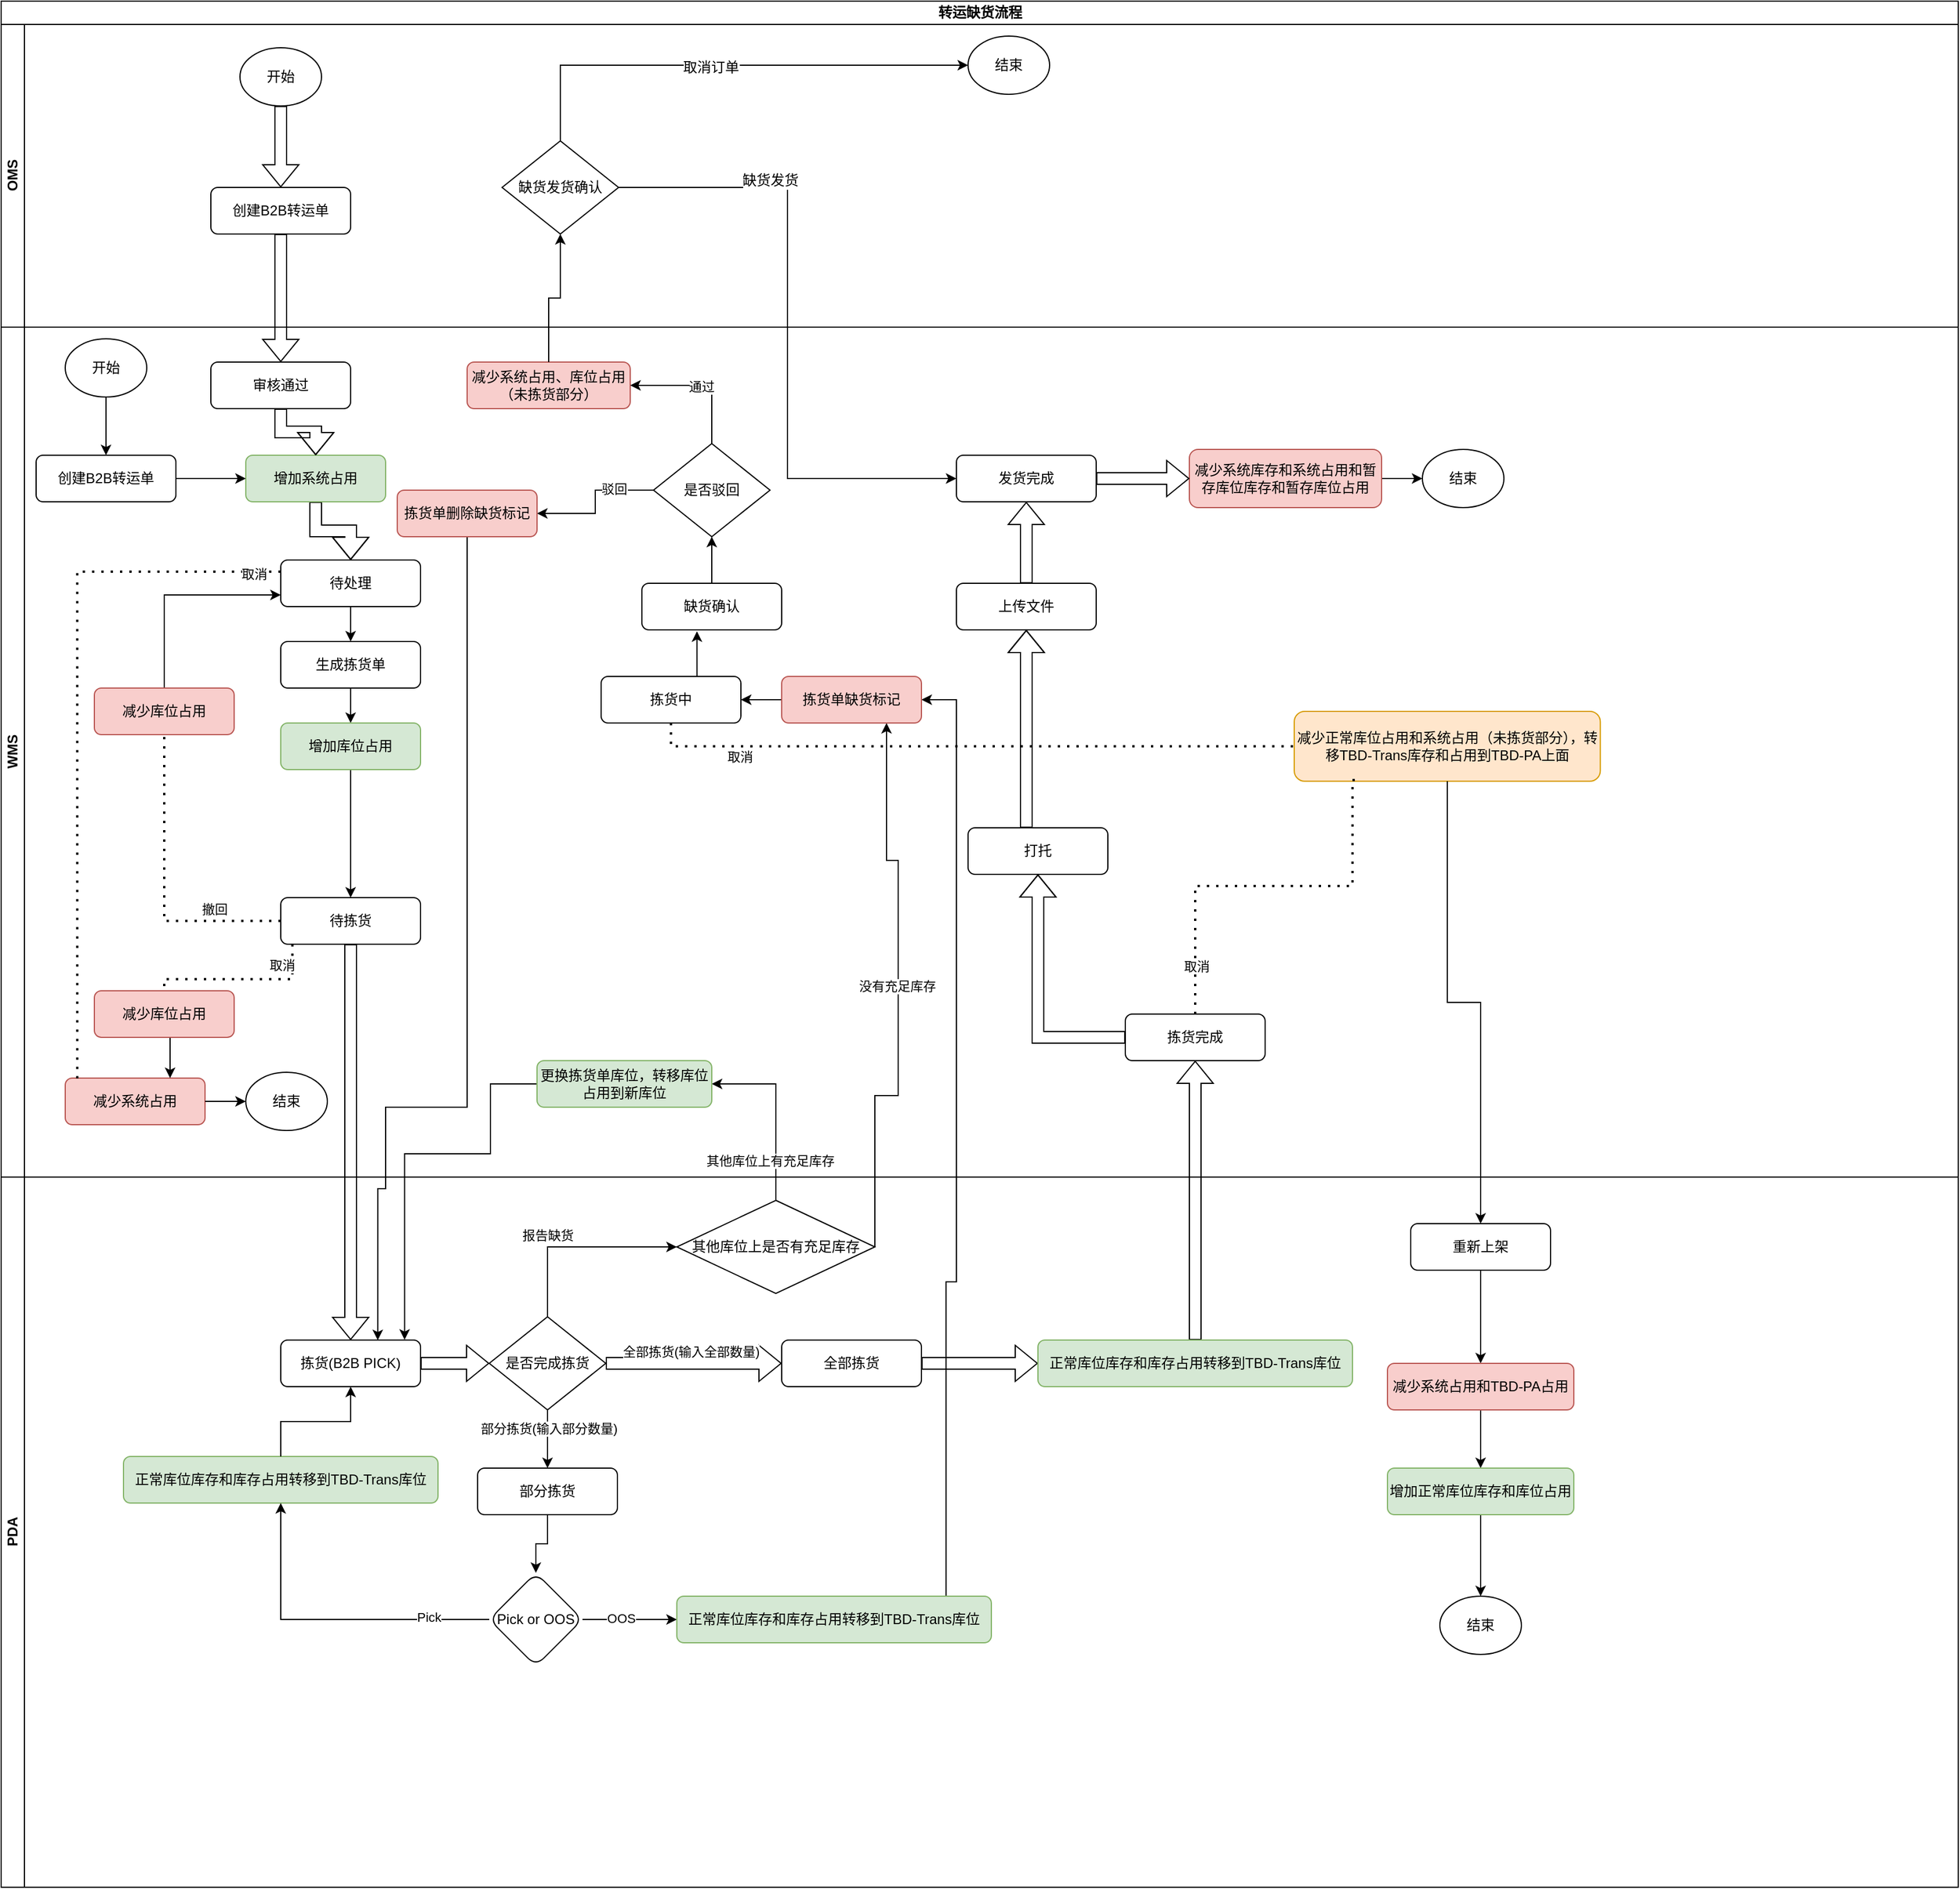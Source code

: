 <mxfile version="26.0.2" pages="3">
  <diagram id="C5RBs43oDa-KdzZeNtuy" name="B2B转运">
    <mxGraphModel dx="1647" dy="858" grid="1" gridSize="10" guides="1" tooltips="1" connect="1" arrows="1" fold="1" page="1" pageScale="1" pageWidth="827" pageHeight="1169" math="0" shadow="0">
      <root>
        <mxCell id="WIyWlLk6GJQsqaUBKTNV-0" />
        <mxCell id="WIyWlLk6GJQsqaUBKTNV-1" parent="WIyWlLk6GJQsqaUBKTNV-0" />
        <mxCell id="VdxOH2AFOqyBAfq9SQBN-3" value="转运缺货流程" style="swimlane;childLayout=stackLayout;resizeParent=1;resizeParentMax=0;horizontal=1;startSize=20;horizontalStack=0;html=1;" parent="WIyWlLk6GJQsqaUBKTNV-1" vertex="1">
          <mxGeometry x="200" y="20" width="1680" height="1620" as="geometry" />
        </mxCell>
        <mxCell id="VdxOH2AFOqyBAfq9SQBN-23" value="OMS" style="swimlane;startSize=20;horizontal=0;html=1;" parent="VdxOH2AFOqyBAfq9SQBN-3" vertex="1">
          <mxGeometry y="20" width="1680" height="260" as="geometry" />
        </mxCell>
        <mxCell id="WIyWlLk6GJQsqaUBKTNV-3" value="创建B2B转运单" style="rounded=1;whiteSpace=wrap;html=1;fontSize=12;glass=0;strokeWidth=1;shadow=0;" parent="VdxOH2AFOqyBAfq9SQBN-23" vertex="1">
          <mxGeometry x="180" y="140" width="120" height="40" as="geometry" />
        </mxCell>
        <mxCell id="VdxOH2AFOqyBAfq9SQBN-40" style="edgeStyle=orthogonalEdgeStyle;rounded=0;orthogonalLoop=1;jettySize=auto;html=1;exitX=0.5;exitY=1;exitDx=0;exitDy=0;entryX=0.5;entryY=0;entryDx=0;entryDy=0;shape=flexArrow;" parent="VdxOH2AFOqyBAfq9SQBN-23" source="VdxOH2AFOqyBAfq9SQBN-39" target="WIyWlLk6GJQsqaUBKTNV-3" edge="1">
          <mxGeometry relative="1" as="geometry" />
        </mxCell>
        <mxCell id="VdxOH2AFOqyBAfq9SQBN-39" value="开始" style="ellipse;whiteSpace=wrap;html=1;" parent="VdxOH2AFOqyBAfq9SQBN-23" vertex="1">
          <mxGeometry x="205" y="20" width="70" height="50" as="geometry" />
        </mxCell>
        <mxCell id="VdxOH2AFOqyBAfq9SQBN-43" value="缺货发货确认" style="whiteSpace=wrap;html=1;shape=rhombus;perimeter=rhombusPerimeter;" parent="VdxOH2AFOqyBAfq9SQBN-23" vertex="1">
          <mxGeometry x="430" y="100" width="100" height="80" as="geometry" />
        </mxCell>
        <mxCell id="VdxOH2AFOqyBAfq9SQBN-59" value="结束" style="ellipse;whiteSpace=wrap;html=1;rounded=1;shadow=0;glass=0;strokeColor=default;strokeWidth=1;align=center;verticalAlign=middle;fontFamily=Helvetica;fontSize=12;fontColor=default;fillColor=default;" parent="VdxOH2AFOqyBAfq9SQBN-23" vertex="1">
          <mxGeometry x="830" y="10" width="70" height="50" as="geometry" />
        </mxCell>
        <mxCell id="VdxOH2AFOqyBAfq9SQBN-54" style="edgeStyle=orthogonalEdgeStyle;rounded=0;orthogonalLoop=1;jettySize=auto;html=1;exitX=0.5;exitY=0;exitDx=0;exitDy=0;entryX=0;entryY=0.5;entryDx=0;entryDy=0;fontFamily=Helvetica;fontSize=12;fontColor=default;" parent="VdxOH2AFOqyBAfq9SQBN-23" source="VdxOH2AFOqyBAfq9SQBN-43" target="VdxOH2AFOqyBAfq9SQBN-59" edge="1">
          <mxGeometry relative="1" as="geometry">
            <mxPoint x="670" y="40" as="targetPoint" />
          </mxGeometry>
        </mxCell>
        <mxCell id="VdxOH2AFOqyBAfq9SQBN-55" value="取消订单" style="edgeLabel;html=1;align=center;verticalAlign=middle;resizable=0;points=[];rounded=1;shadow=0;glass=0;strokeColor=default;strokeWidth=1;fontFamily=Helvetica;fontSize=12;fontColor=default;fillColor=default;" parent="VdxOH2AFOqyBAfq9SQBN-54" vertex="1" connectable="0">
          <mxGeometry x="-0.065" y="-2" relative="1" as="geometry">
            <mxPoint as="offset" />
          </mxGeometry>
        </mxCell>
        <mxCell id="VdxOH2AFOqyBAfq9SQBN-50" style="edgeStyle=orthogonalEdgeStyle;rounded=0;orthogonalLoop=1;jettySize=auto;html=1;exitX=1;exitY=0.5;exitDx=0;exitDy=0;entryX=0;entryY=0.5;entryDx=0;entryDy=0;fontFamily=Helvetica;fontSize=12;fontColor=default;" parent="VdxOH2AFOqyBAfq9SQBN-3" source="VdxOH2AFOqyBAfq9SQBN-43" target="VdxOH2AFOqyBAfq9SQBN-49" edge="1">
          <mxGeometry relative="1" as="geometry" />
        </mxCell>
        <mxCell id="VdxOH2AFOqyBAfq9SQBN-51" value="缺货发货" style="edgeLabel;html=1;align=center;verticalAlign=middle;resizable=0;points=[];rounded=1;shadow=0;glass=0;strokeColor=default;strokeWidth=1;fontFamily=Helvetica;fontSize=12;fontColor=default;fillColor=default;" parent="VdxOH2AFOqyBAfq9SQBN-50" vertex="1" connectable="0">
          <mxGeometry x="-0.119" y="3" relative="1" as="geometry">
            <mxPoint x="-18" y="-99" as="offset" />
          </mxGeometry>
        </mxCell>
        <mxCell id="VdxOH2AFOqyBAfq9SQBN-2" value="" style="edgeStyle=orthogonalEdgeStyle;rounded=0;orthogonalLoop=1;jettySize=auto;html=1;entryX=0.5;entryY=0;entryDx=0;entryDy=0;shape=flexArrow;" parent="VdxOH2AFOqyBAfq9SQBN-3" source="WIyWlLk6GJQsqaUBKTNV-3" target="VdxOH2AFOqyBAfq9SQBN-64" edge="1">
          <mxGeometry relative="1" as="geometry">
            <mxPoint x="150" y="220" as="targetPoint" />
          </mxGeometry>
        </mxCell>
        <mxCell id="VdxOH2AFOqyBAfq9SQBN-74" style="edgeStyle=orthogonalEdgeStyle;rounded=0;orthogonalLoop=1;jettySize=auto;html=1;exitX=0.5;exitY=0;exitDx=0;exitDy=0;entryX=0.5;entryY=1;entryDx=0;entryDy=0;fontFamily=Helvetica;fontSize=12;fontColor=default;shape=flexArrow;" parent="VdxOH2AFOqyBAfq9SQBN-3" source="VdxOH2AFOqyBAfq9SQBN-72" target="JSUA894AkRJHaH2gHECK-11" edge="1">
          <mxGeometry relative="1" as="geometry" />
        </mxCell>
        <mxCell id="vZG5apSwI-n8GqKCy2aO-2" style="edgeStyle=orthogonalEdgeStyle;rounded=0;orthogonalLoop=1;jettySize=auto;html=1;exitX=0.25;exitY=1;exitDx=0;exitDy=0;entryX=0.694;entryY=0.003;entryDx=0;entryDy=0;entryPerimeter=0;" parent="VdxOH2AFOqyBAfq9SQBN-3" source="vZG5apSwI-n8GqKCy2aO-0" target="VdxOH2AFOqyBAfq9SQBN-7" edge="1">
          <mxGeometry relative="1" as="geometry">
            <Array as="points">
              <mxPoint x="400" y="440" />
              <mxPoint x="400" y="950" />
              <mxPoint x="330" y="950" />
              <mxPoint x="330" y="1020" />
            </Array>
          </mxGeometry>
        </mxCell>
        <mxCell id="Y7k-iP7Pv7-lgG9X4EsP-25" value="" style="edgeStyle=orthogonalEdgeStyle;rounded=0;orthogonalLoop=1;jettySize=auto;entryX=1;entryY=0.5;entryDx=0;entryDy=0;html=1;jumpStyle=arc;exitX=0.856;exitY=0.003;exitDx=0;exitDy=0;exitPerimeter=0;" parent="VdxOH2AFOqyBAfq9SQBN-3" source="Y7k-iP7Pv7-lgG9X4EsP-22" target="vZG5apSwI-n8GqKCy2aO-5" edge="1">
          <mxGeometry relative="1" as="geometry">
            <mxPoint x="800" y="1040" as="sourcePoint" />
            <Array as="points">
              <mxPoint x="811" y="1100" />
              <mxPoint x="820" y="1100" />
              <mxPoint x="820" y="600" />
            </Array>
          </mxGeometry>
        </mxCell>
        <mxCell id="Y7k-iP7Pv7-lgG9X4EsP-32" style="edgeStyle=orthogonalEdgeStyle;rounded=0;orthogonalLoop=1;jettySize=auto;html=1;exitX=1;exitY=0.5;exitDx=0;exitDy=0;entryX=0.75;entryY=1;entryDx=0;entryDy=0;" parent="VdxOH2AFOqyBAfq9SQBN-3" source="Y7k-iP7Pv7-lgG9X4EsP-30" target="vZG5apSwI-n8GqKCy2aO-5" edge="1">
          <mxGeometry relative="1" as="geometry">
            <Array as="points">
              <mxPoint x="770" y="940" />
              <mxPoint x="770" y="738" />
              <mxPoint x="760" y="738" />
            </Array>
          </mxGeometry>
        </mxCell>
        <mxCell id="Y7k-iP7Pv7-lgG9X4EsP-33" value="没有充足库存" style="edgeLabel;html=1;align=center;verticalAlign=middle;resizable=0;points=[];" parent="Y7k-iP7Pv7-lgG9X4EsP-32" vertex="1" connectable="0">
          <mxGeometry x="0.017" y="1" relative="1" as="geometry">
            <mxPoint as="offset" />
          </mxGeometry>
        </mxCell>
        <mxCell id="Y7k-iP7Pv7-lgG9X4EsP-34" style="edgeStyle=orthogonalEdgeStyle;rounded=0;orthogonalLoop=1;jettySize=auto;html=1;exitX=0.5;exitY=0;exitDx=0;exitDy=0;entryX=1;entryY=0.5;entryDx=0;entryDy=0;" parent="VdxOH2AFOqyBAfq9SQBN-3" source="Y7k-iP7Pv7-lgG9X4EsP-30" target="Y7k-iP7Pv7-lgG9X4EsP-36" edge="1">
          <mxGeometry relative="1" as="geometry">
            <mxPoint x="450" y="720" as="targetPoint" />
            <Array as="points">
              <mxPoint x="665" y="930" />
            </Array>
          </mxGeometry>
        </mxCell>
        <mxCell id="Y7k-iP7Pv7-lgG9X4EsP-35" value="其他库位上有充足库存" style="edgeLabel;html=1;align=center;verticalAlign=middle;resizable=0;points=[];" parent="Y7k-iP7Pv7-lgG9X4EsP-34" vertex="1" connectable="0">
          <mxGeometry x="-0.717" y="2" relative="1" as="geometry">
            <mxPoint x="-3" y="-12" as="offset" />
          </mxGeometry>
        </mxCell>
        <mxCell id="Y7k-iP7Pv7-lgG9X4EsP-37" style="edgeStyle=orthogonalEdgeStyle;rounded=0;orthogonalLoop=1;jettySize=auto;html=1;exitX=0;exitY=0.5;exitDx=0;exitDy=0;entryX=0.886;entryY=-0.007;entryDx=0;entryDy=0;entryPerimeter=0;" parent="VdxOH2AFOqyBAfq9SQBN-3" source="Y7k-iP7Pv7-lgG9X4EsP-36" target="VdxOH2AFOqyBAfq9SQBN-7" edge="1">
          <mxGeometry relative="1" as="geometry">
            <Array as="points">
              <mxPoint x="420" y="930" />
              <mxPoint x="420" y="990" />
              <mxPoint x="346" y="990" />
            </Array>
          </mxGeometry>
        </mxCell>
        <mxCell id="VdxOH2AFOqyBAfq9SQBN-4" value="WMS" style="swimlane;startSize=20;horizontal=0;html=1;swimlaneLine=1;" parent="VdxOH2AFOqyBAfq9SQBN-3" vertex="1">
          <mxGeometry y="280" width="1680" height="730" as="geometry">
            <mxRectangle y="280" width="1680" height="30" as="alternateBounds" />
          </mxGeometry>
        </mxCell>
        <mxCell id="VdxOH2AFOqyBAfq9SQBN-16" value="缺货确认" style="rounded=1;whiteSpace=wrap;html=1;fontSize=12;glass=0;strokeWidth=1;shadow=0;" parent="VdxOH2AFOqyBAfq9SQBN-4" vertex="1">
          <mxGeometry x="550" y="220" width="120" height="40" as="geometry" />
        </mxCell>
        <mxCell id="VdxOH2AFOqyBAfq9SQBN-70" value="" style="edgeStyle=orthogonalEdgeStyle;rounded=0;orthogonalLoop=1;jettySize=auto;html=1;fontFamily=Helvetica;fontSize=12;fontColor=default;" parent="VdxOH2AFOqyBAfq9SQBN-4" source="VdxOH2AFOqyBAfq9SQBN-1" target="VdxOH2AFOqyBAfq9SQBN-69" edge="1">
          <mxGeometry relative="1" as="geometry" />
        </mxCell>
        <mxCell id="VdxOH2AFOqyBAfq9SQBN-1" value="生成拣货单" style="rounded=1;whiteSpace=wrap;html=1;fontSize=12;glass=0;strokeWidth=1;shadow=0;" parent="VdxOH2AFOqyBAfq9SQBN-4" vertex="1">
          <mxGeometry x="240" y="270" width="120" height="40" as="geometry" />
        </mxCell>
        <mxCell id="vZG5apSwI-n8GqKCy2aO-3" style="edgeStyle=orthogonalEdgeStyle;rounded=0;orthogonalLoop=1;jettySize=auto;html=1;exitX=0;exitY=0.5;exitDx=0;exitDy=0;entryX=1;entryY=0.5;entryDx=0;entryDy=0;" parent="VdxOH2AFOqyBAfq9SQBN-4" source="VdxOH2AFOqyBAfq9SQBN-27" target="vZG5apSwI-n8GqKCy2aO-0" edge="1">
          <mxGeometry relative="1" as="geometry" />
        </mxCell>
        <mxCell id="vZG5apSwI-n8GqKCy2aO-4" value="驳回" style="edgeLabel;html=1;align=center;verticalAlign=middle;resizable=0;points=[];" parent="vZG5apSwI-n8GqKCy2aO-3" vertex="1" connectable="0">
          <mxGeometry x="-0.437" y="-1" relative="1" as="geometry">
            <mxPoint as="offset" />
          </mxGeometry>
        </mxCell>
        <mxCell id="VdxOH2AFOqyBAfq9SQBN-27" value="是否驳回" style="rhombus;whiteSpace=wrap;html=1;strokeColor=default;align=center;verticalAlign=middle;fontFamily=Helvetica;fontSize=12;fontColor=default;fillColor=default;" parent="VdxOH2AFOqyBAfq9SQBN-4" vertex="1">
          <mxGeometry x="560" y="100" width="100" height="80" as="geometry" />
        </mxCell>
        <mxCell id="VdxOH2AFOqyBAfq9SQBN-26" value="" style="edgeStyle=orthogonalEdgeStyle;rounded=0;orthogonalLoop=1;jettySize=auto;html=1;entryX=0.5;entryY=1;entryDx=0;entryDy=0;" parent="VdxOH2AFOqyBAfq9SQBN-4" source="VdxOH2AFOqyBAfq9SQBN-16" target="VdxOH2AFOqyBAfq9SQBN-27" edge="1">
          <mxGeometry relative="1" as="geometry">
            <mxPoint x="460" y="130" as="targetPoint" />
          </mxGeometry>
        </mxCell>
        <mxCell id="VdxOH2AFOqyBAfq9SQBN-34" style="edgeStyle=orthogonalEdgeStyle;rounded=0;orthogonalLoop=1;jettySize=auto;html=1;exitX=0.5;exitY=1;exitDx=0;exitDy=0;entryX=0.5;entryY=0;entryDx=0;entryDy=0;shape=flexArrow;" parent="VdxOH2AFOqyBAfq9SQBN-4" source="VdxOH2AFOqyBAfq9SQBN-33" target="y436x24-n_AV841INE1U-21" edge="1">
          <mxGeometry relative="1" as="geometry" />
        </mxCell>
        <mxCell id="VdxOH2AFOqyBAfq9SQBN-33" value="增加系统占用" style="rounded=1;whiteSpace=wrap;html=1;fontSize=12;glass=0;strokeWidth=1;shadow=0;fillColor=#d5e8d4;strokeColor=#82b366;" parent="VdxOH2AFOqyBAfq9SQBN-4" vertex="1">
          <mxGeometry x="210" y="110" width="120" height="40" as="geometry" />
        </mxCell>
        <mxCell id="JSUA894AkRJHaH2gHECK-19" value="" style="edgeStyle=orthogonalEdgeStyle;rounded=0;orthogonalLoop=1;jettySize=auto;html=1;shape=flexArrow;" parent="VdxOH2AFOqyBAfq9SQBN-4" source="VdxOH2AFOqyBAfq9SQBN-35" target="JSUA894AkRJHaH2gHECK-18" edge="1">
          <mxGeometry relative="1" as="geometry">
            <Array as="points">
              <mxPoint x="880" y="380" />
              <mxPoint x="880" y="380" />
            </Array>
          </mxGeometry>
        </mxCell>
        <mxCell id="VdxOH2AFOqyBAfq9SQBN-35" value="打托" style="rounded=1;whiteSpace=wrap;html=1;fontSize=12;glass=0;strokeWidth=1;shadow=0;" parent="VdxOH2AFOqyBAfq9SQBN-4" vertex="1">
          <mxGeometry x="830" y="430" width="120" height="40" as="geometry" />
        </mxCell>
        <mxCell id="VdxOH2AFOqyBAfq9SQBN-49" value="发货完成" style="rounded=1;whiteSpace=wrap;html=1;shadow=0;glass=0;strokeColor=default;strokeWidth=1;align=center;verticalAlign=middle;fontFamily=Helvetica;fontSize=12;fontColor=default;fillColor=default;" parent="VdxOH2AFOqyBAfq9SQBN-4" vertex="1">
          <mxGeometry x="820" y="110" width="120" height="40" as="geometry" />
        </mxCell>
        <mxCell id="VdxOH2AFOqyBAfq9SQBN-67" style="edgeStyle=orthogonalEdgeStyle;rounded=0;orthogonalLoop=1;jettySize=auto;html=1;exitX=0.5;exitY=1;exitDx=0;exitDy=0;entryX=0.5;entryY=0;entryDx=0;entryDy=0;fontFamily=Helvetica;fontSize=12;fontColor=default;shape=flexArrow;" parent="VdxOH2AFOqyBAfq9SQBN-4" source="VdxOH2AFOqyBAfq9SQBN-64" target="VdxOH2AFOqyBAfq9SQBN-33" edge="1">
          <mxGeometry relative="1" as="geometry">
            <mxPoint x="190" y="100" as="sourcePoint" />
          </mxGeometry>
        </mxCell>
        <mxCell id="VdxOH2AFOqyBAfq9SQBN-64" value="审核通过" style="rounded=1;whiteSpace=wrap;html=1;fontSize=12;glass=0;strokeWidth=1;shadow=0;" parent="VdxOH2AFOqyBAfq9SQBN-4" vertex="1">
          <mxGeometry x="180" y="30" width="120" height="40" as="geometry" />
        </mxCell>
        <mxCell id="y436x24-n_AV841INE1U-19" style="edgeStyle=orthogonalEdgeStyle;rounded=0;orthogonalLoop=1;jettySize=auto;html=1;exitX=0;exitY=0.5;exitDx=0;exitDy=0;entryX=0.5;entryY=1;entryDx=0;entryDy=0;endArrow=none;dashed=1;dashPattern=1 3;strokeWidth=2;" parent="VdxOH2AFOqyBAfq9SQBN-4" source="y436x24-n_AV841INE1U-26" target="y436x24-n_AV841INE1U-12" edge="1">
          <mxGeometry relative="1" as="geometry">
            <mxPoint x="175" y="510" as="targetPoint" />
          </mxGeometry>
        </mxCell>
        <mxCell id="y436x24-n_AV841INE1U-24" value="撤回" style="edgeLabel;html=1;align=center;verticalAlign=middle;resizable=0;points=[];" parent="y436x24-n_AV841INE1U-19" vertex="1" connectable="0">
          <mxGeometry x="-0.722" y="-1" relative="1" as="geometry">
            <mxPoint x="-21" y="-9" as="offset" />
          </mxGeometry>
        </mxCell>
        <mxCell id="y436x24-n_AV841INE1U-29" style="edgeStyle=orthogonalEdgeStyle;rounded=0;orthogonalLoop=1;jettySize=auto;html=1;exitX=0.5;exitY=1;exitDx=0;exitDy=0;entryX=0.5;entryY=0;entryDx=0;entryDy=0;" parent="VdxOH2AFOqyBAfq9SQBN-4" source="VdxOH2AFOqyBAfq9SQBN-69" target="y436x24-n_AV841INE1U-26" edge="1">
          <mxGeometry relative="1" as="geometry" />
        </mxCell>
        <mxCell id="VdxOH2AFOqyBAfq9SQBN-69" value="增加库位占用" style="rounded=1;whiteSpace=wrap;html=1;fontSize=12;glass=0;strokeWidth=1;shadow=0;fillColor=#d5e8d4;strokeColor=#82b366;" parent="VdxOH2AFOqyBAfq9SQBN-4" vertex="1">
          <mxGeometry x="240" y="340" width="120" height="40" as="geometry" />
        </mxCell>
        <mxCell id="VdxOH2AFOqyBAfq9SQBN-78" style="edgeStyle=orthogonalEdgeStyle;rounded=0;orthogonalLoop=1;jettySize=auto;html=1;exitX=1;exitY=0.5;exitDx=0;exitDy=0;entryX=0;entryY=0.5;entryDx=0;entryDy=0;fontFamily=Helvetica;fontSize=12;fontColor=default;" parent="VdxOH2AFOqyBAfq9SQBN-4" source="VdxOH2AFOqyBAfq9SQBN-75" target="VdxOH2AFOqyBAfq9SQBN-76" edge="1">
          <mxGeometry relative="1" as="geometry" />
        </mxCell>
        <mxCell id="VdxOH2AFOqyBAfq9SQBN-75" value="减少系统库存和系统占用和暂存库位库存和暂存库位占用" style="rounded=1;whiteSpace=wrap;html=1;fontSize=12;glass=0;strokeWidth=1;shadow=0;strokeColor=#b85450;align=center;verticalAlign=middle;fontFamily=Helvetica;fillColor=#f8cecc;" parent="VdxOH2AFOqyBAfq9SQBN-4" vertex="1">
          <mxGeometry x="1020" y="105" width="165" height="50" as="geometry" />
        </mxCell>
        <mxCell id="VdxOH2AFOqyBAfq9SQBN-57" style="edgeStyle=orthogonalEdgeStyle;rounded=0;orthogonalLoop=1;jettySize=auto;html=1;exitX=1;exitY=0.5;exitDx=0;exitDy=0;fontFamily=Helvetica;fontSize=12;fontColor=default;shape=flexArrow;" parent="VdxOH2AFOqyBAfq9SQBN-4" source="VdxOH2AFOqyBAfq9SQBN-49" target="VdxOH2AFOqyBAfq9SQBN-75" edge="1">
          <mxGeometry relative="1" as="geometry">
            <mxPoint x="855" y="230" as="targetPoint" />
          </mxGeometry>
        </mxCell>
        <mxCell id="VdxOH2AFOqyBAfq9SQBN-76" value="结束" style="ellipse;whiteSpace=wrap;html=1;" parent="VdxOH2AFOqyBAfq9SQBN-4" vertex="1">
          <mxGeometry x="1220" y="105" width="70" height="50" as="geometry" />
        </mxCell>
        <mxCell id="vZG5apSwI-n8GqKCy2aO-0" value="拣货单删除缺货标记" style="rounded=1;whiteSpace=wrap;html=1;fontSize=12;glass=0;strokeWidth=1;shadow=0;fillColor=#f8cecc;strokeColor=#b85450;" parent="VdxOH2AFOqyBAfq9SQBN-4" vertex="1">
          <mxGeometry x="340" y="140" width="120" height="40" as="geometry" />
        </mxCell>
        <mxCell id="y436x24-n_AV841INE1U-31" style="edgeStyle=orthogonalEdgeStyle;rounded=0;orthogonalLoop=1;jettySize=auto;html=1;exitX=0;exitY=0.5;exitDx=0;exitDy=0;entryX=1;entryY=0.5;entryDx=0;entryDy=0;" parent="VdxOH2AFOqyBAfq9SQBN-4" source="vZG5apSwI-n8GqKCy2aO-5" target="y436x24-n_AV841INE1U-30" edge="1">
          <mxGeometry relative="1" as="geometry" />
        </mxCell>
        <mxCell id="vZG5apSwI-n8GqKCy2aO-5" value="拣货单缺货标记" style="rounded=1;whiteSpace=wrap;html=1;fontSize=12;glass=0;strokeWidth=1;shadow=0;fillColor=#f8cecc;strokeColor=#b85450;" parent="VdxOH2AFOqyBAfq9SQBN-4" vertex="1">
          <mxGeometry x="670" y="300" width="120" height="40" as="geometry" />
        </mxCell>
        <mxCell id="Y7k-iP7Pv7-lgG9X4EsP-19" style="edgeStyle=orthogonalEdgeStyle;rounded=0;orthogonalLoop=1;jettySize=auto;html=1;exitX=0.5;exitY=1;exitDx=0;exitDy=0;entryX=0.5;entryY=0;entryDx=0;entryDy=0;" parent="VdxOH2AFOqyBAfq9SQBN-4" source="Y7k-iP7Pv7-lgG9X4EsP-16" target="Y7k-iP7Pv7-lgG9X4EsP-17" edge="1">
          <mxGeometry relative="1" as="geometry" />
        </mxCell>
        <mxCell id="Y7k-iP7Pv7-lgG9X4EsP-16" value="开始" style="ellipse;whiteSpace=wrap;html=1;" parent="VdxOH2AFOqyBAfq9SQBN-4" vertex="1">
          <mxGeometry x="55" y="10" width="70" height="50" as="geometry" />
        </mxCell>
        <mxCell id="Y7k-iP7Pv7-lgG9X4EsP-18" style="edgeStyle=orthogonalEdgeStyle;rounded=0;orthogonalLoop=1;jettySize=auto;html=1;exitX=1;exitY=0.5;exitDx=0;exitDy=0;entryX=0;entryY=0.5;entryDx=0;entryDy=0;" parent="VdxOH2AFOqyBAfq9SQBN-4" source="Y7k-iP7Pv7-lgG9X4EsP-17" target="VdxOH2AFOqyBAfq9SQBN-33" edge="1">
          <mxGeometry relative="1" as="geometry" />
        </mxCell>
        <mxCell id="Y7k-iP7Pv7-lgG9X4EsP-17" value="创建B2B转运单" style="rounded=1;whiteSpace=wrap;html=1;fontSize=12;glass=0;strokeWidth=1;shadow=0;" parent="VdxOH2AFOqyBAfq9SQBN-4" vertex="1">
          <mxGeometry x="30" y="110" width="120" height="40" as="geometry" />
        </mxCell>
        <mxCell id="Y7k-iP7Pv7-lgG9X4EsP-36" value="更换拣货单库位，转移库位占用到新库位" style="rounded=1;whiteSpace=wrap;html=1;fontSize=12;glass=0;strokeWidth=1;shadow=0;fillColor=#d5e8d4;strokeColor=#82b366;" parent="VdxOH2AFOqyBAfq9SQBN-4" vertex="1">
          <mxGeometry x="460" y="630" width="150" height="40" as="geometry" />
        </mxCell>
        <mxCell id="y436x24-n_AV841INE1U-23" style="edgeStyle=orthogonalEdgeStyle;rounded=0;orthogonalLoop=1;jettySize=auto;html=1;exitX=0.5;exitY=1;exitDx=0;exitDy=0;entryX=0.5;entryY=0;entryDx=0;entryDy=0;" parent="VdxOH2AFOqyBAfq9SQBN-4" source="y436x24-n_AV841INE1U-21" target="VdxOH2AFOqyBAfq9SQBN-1" edge="1">
          <mxGeometry relative="1" as="geometry" />
        </mxCell>
        <mxCell id="y436x24-n_AV841INE1U-21" value="待处理" style="rounded=1;whiteSpace=wrap;html=1;fontSize=12;glass=0;strokeWidth=1;shadow=0;" parent="VdxOH2AFOqyBAfq9SQBN-4" vertex="1">
          <mxGeometry x="240" y="200" width="120" height="40" as="geometry" />
        </mxCell>
        <mxCell id="y436x24-n_AV841INE1U-25" style="edgeStyle=orthogonalEdgeStyle;rounded=0;orthogonalLoop=1;jettySize=auto;html=1;exitX=0.5;exitY=0;exitDx=0;exitDy=0;entryX=0;entryY=0.75;entryDx=0;entryDy=0;" parent="VdxOH2AFOqyBAfq9SQBN-4" source="y436x24-n_AV841INE1U-12" target="y436x24-n_AV841INE1U-21" edge="1">
          <mxGeometry relative="1" as="geometry" />
        </mxCell>
        <mxCell id="y436x24-n_AV841INE1U-12" value="减少库位占用" style="rounded=1;whiteSpace=wrap;html=1;fontSize=12;glass=0;strokeWidth=1;shadow=0;fillColor=#f8cecc;strokeColor=#b85450;" parent="VdxOH2AFOqyBAfq9SQBN-4" vertex="1">
          <mxGeometry x="80" y="310" width="120" height="40" as="geometry" />
        </mxCell>
        <mxCell id="JSUA894AkRJHaH2gHECK-1" value="" style="edgeStyle=orthogonalEdgeStyle;rounded=0;orthogonalLoop=1;jettySize=auto;html=1;endArrow=none;dashed=1;dashPattern=1 3;strokeWidth=2;entryX=0.5;entryY=0;entryDx=0;entryDy=0;" parent="VdxOH2AFOqyBAfq9SQBN-4" source="y436x24-n_AV841INE1U-26" target="JSUA894AkRJHaH2gHECK-16" edge="1">
          <mxGeometry relative="1" as="geometry">
            <Array as="points">
              <mxPoint x="250" y="560" />
              <mxPoint x="140" y="560" />
            </Array>
          </mxGeometry>
        </mxCell>
        <mxCell id="JSUA894AkRJHaH2gHECK-2" value="取消" style="edgeLabel;html=1;align=center;verticalAlign=middle;resizable=0;points=[];" parent="JSUA894AkRJHaH2gHECK-1" vertex="1" connectable="0">
          <mxGeometry x="-0.355" y="-1" relative="1" as="geometry">
            <mxPoint x="9" y="-11" as="offset" />
          </mxGeometry>
        </mxCell>
        <mxCell id="y436x24-n_AV841INE1U-26" value="待拣货" style="rounded=1;whiteSpace=wrap;html=1;fontSize=12;glass=0;strokeWidth=1;shadow=0;" parent="VdxOH2AFOqyBAfq9SQBN-4" vertex="1">
          <mxGeometry x="240" y="490" width="120" height="40" as="geometry" />
        </mxCell>
        <mxCell id="y436x24-n_AV841INE1U-34" style="edgeStyle=orthogonalEdgeStyle;rounded=0;orthogonalLoop=1;jettySize=auto;html=1;exitX=0.5;exitY=1;exitDx=0;exitDy=0;endArrow=none;dashed=1;dashPattern=1 3;strokeWidth=2;entryX=0;entryY=0.5;entryDx=0;entryDy=0;" parent="VdxOH2AFOqyBAfq9SQBN-4" source="y436x24-n_AV841INE1U-30" target="y436x24-n_AV841INE1U-37" edge="1">
          <mxGeometry relative="1" as="geometry">
            <mxPoint x="1051" y="370" as="targetPoint" />
            <Array as="points">
              <mxPoint x="575" y="360" />
            </Array>
          </mxGeometry>
        </mxCell>
        <mxCell id="y436x24-n_AV841INE1U-35" value="取消" style="edgeLabel;html=1;align=center;verticalAlign=middle;resizable=0;points=[];" parent="y436x24-n_AV841INE1U-34" vertex="1" connectable="0">
          <mxGeometry x="-0.699" y="-4" relative="1" as="geometry">
            <mxPoint x="-5" y="5" as="offset" />
          </mxGeometry>
        </mxCell>
        <mxCell id="y436x24-n_AV841INE1U-30" value="拣货中" style="rounded=1;whiteSpace=wrap;html=1;fontSize=12;glass=0;strokeWidth=1;shadow=0;" parent="VdxOH2AFOqyBAfq9SQBN-4" vertex="1">
          <mxGeometry x="515" y="300" width="120" height="40" as="geometry" />
        </mxCell>
        <mxCell id="y436x24-n_AV841INE1U-32" style="edgeStyle=orthogonalEdgeStyle;rounded=0;orthogonalLoop=1;jettySize=auto;html=1;exitX=0.75;exitY=0;exitDx=0;exitDy=0;entryX=0.394;entryY=1.031;entryDx=0;entryDy=0;entryPerimeter=0;flowAnimation=0;" parent="VdxOH2AFOqyBAfq9SQBN-4" source="y436x24-n_AV841INE1U-30" target="VdxOH2AFOqyBAfq9SQBN-16" edge="1">
          <mxGeometry relative="1" as="geometry" />
        </mxCell>
        <mxCell id="y436x24-n_AV841INE1U-37" value="减少正常库位占用和系统占用（未拣货部分），转移TBD-Trans库存和占用到TBD-PA上面" style="rounded=1;whiteSpace=wrap;html=1;fontSize=12;glass=0;strokeWidth=1;shadow=0;fillColor=#ffe6cc;strokeColor=#d79b00;" parent="VdxOH2AFOqyBAfq9SQBN-4" vertex="1">
          <mxGeometry x="1110" y="330" width="262.75" height="60" as="geometry" />
        </mxCell>
        <mxCell id="y436x24-n_AV841INE1U-5" value="减少系统占用" style="rounded=1;whiteSpace=wrap;html=1;fontSize=12;glass=0;strokeWidth=1;shadow=0;fillColor=#f8cecc;strokeColor=#b85450;" parent="VdxOH2AFOqyBAfq9SQBN-4" vertex="1">
          <mxGeometry x="55" y="645" width="120" height="40" as="geometry" />
        </mxCell>
        <mxCell id="y436x24-n_AV841INE1U-7" value="结束" style="ellipse;whiteSpace=wrap;html=1;" parent="VdxOH2AFOqyBAfq9SQBN-4" vertex="1">
          <mxGeometry x="210" y="640" width="70" height="50" as="geometry" />
        </mxCell>
        <mxCell id="y436x24-n_AV841INE1U-8" style="edgeStyle=orthogonalEdgeStyle;rounded=0;orthogonalLoop=1;jettySize=auto;html=1;exitX=1;exitY=0.5;exitDx=0;exitDy=0;entryX=0;entryY=0.5;entryDx=0;entryDy=0;" parent="VdxOH2AFOqyBAfq9SQBN-4" source="y436x24-n_AV841INE1U-5" target="y436x24-n_AV841INE1U-7" edge="1">
          <mxGeometry relative="1" as="geometry" />
        </mxCell>
        <mxCell id="JSUA894AkRJHaH2gHECK-3" style="edgeStyle=orthogonalEdgeStyle;rounded=0;orthogonalLoop=1;jettySize=auto;html=1;exitX=0;exitY=0.25;exitDx=0;exitDy=0;entryX=0.086;entryY=0.026;entryDx=0;entryDy=0;entryPerimeter=0;endArrow=none;dashed=1;dashPattern=1 3;strokeWidth=2;" parent="VdxOH2AFOqyBAfq9SQBN-4" source="y436x24-n_AV841INE1U-21" target="y436x24-n_AV841INE1U-5" edge="1">
          <mxGeometry relative="1" as="geometry" />
        </mxCell>
        <mxCell id="JSUA894AkRJHaH2gHECK-4" value="取消" style="edgeLabel;html=1;align=center;verticalAlign=middle;resizable=0;points=[];" parent="JSUA894AkRJHaH2gHECK-3" vertex="1" connectable="0">
          <mxGeometry x="-0.924" y="2" relative="1" as="geometry">
            <mxPoint as="offset" />
          </mxGeometry>
        </mxCell>
        <mxCell id="VdxOH2AFOqyBAfq9SQBN-62" value="减少系统占用、&lt;span style=&quot;background-color: transparent;&quot;&gt;库位占用（未拣货部分）&lt;/span&gt;" style="rounded=1;whiteSpace=wrap;html=1;fontSize=12;glass=0;strokeWidth=1;shadow=0;fillColor=#f8cecc;strokeColor=#b85450;" parent="VdxOH2AFOqyBAfq9SQBN-4" vertex="1">
          <mxGeometry x="400" y="30" width="140" height="40" as="geometry" />
        </mxCell>
        <mxCell id="VdxOH2AFOqyBAfq9SQBN-29" style="edgeStyle=orthogonalEdgeStyle;rounded=0;orthogonalLoop=1;jettySize=auto;html=1;exitX=0.5;exitY=0;exitDx=0;exitDy=0;entryX=1;entryY=0.5;entryDx=0;entryDy=0;" parent="VdxOH2AFOqyBAfq9SQBN-4" source="VdxOH2AFOqyBAfq9SQBN-27" target="VdxOH2AFOqyBAfq9SQBN-62" edge="1">
          <mxGeometry relative="1" as="geometry">
            <mxPoint x="530" y="-125" as="targetPoint" />
          </mxGeometry>
        </mxCell>
        <mxCell id="VdxOH2AFOqyBAfq9SQBN-30" value="通过" style="edgeLabel;html=1;align=center;verticalAlign=middle;resizable=0;points=[];" parent="VdxOH2AFOqyBAfq9SQBN-29" vertex="1" connectable="0">
          <mxGeometry x="-0.014" y="1" relative="1" as="geometry">
            <mxPoint as="offset" />
          </mxGeometry>
        </mxCell>
        <mxCell id="JSUA894AkRJHaH2gHECK-12" style="edgeStyle=orthogonalEdgeStyle;rounded=0;orthogonalLoop=1;jettySize=auto;html=1;exitX=0.5;exitY=0;exitDx=0;exitDy=0;endArrow=none;dashed=1;dashPattern=1 3;strokeWidth=2;entryX=0.207;entryY=0.984;entryDx=0;entryDy=0;entryPerimeter=0;" parent="VdxOH2AFOqyBAfq9SQBN-4" source="JSUA894AkRJHaH2gHECK-11" target="y436x24-n_AV841INE1U-37" edge="1">
          <mxGeometry relative="1" as="geometry">
            <mxPoint x="1060" y="390" as="targetPoint" />
            <Array as="points">
              <mxPoint x="1025" y="480" />
              <mxPoint x="1160" y="480" />
              <mxPoint x="1160" y="389" />
            </Array>
          </mxGeometry>
        </mxCell>
        <mxCell id="JSUA894AkRJHaH2gHECK-14" value="取消" style="edgeLabel;html=1;align=center;verticalAlign=middle;resizable=0;points=[];" parent="JSUA894AkRJHaH2gHECK-12" vertex="1" connectable="0">
          <mxGeometry x="-0.756" y="-1" relative="1" as="geometry">
            <mxPoint as="offset" />
          </mxGeometry>
        </mxCell>
        <mxCell id="JSUA894AkRJHaH2gHECK-13" style="edgeStyle=orthogonalEdgeStyle;rounded=0;orthogonalLoop=1;jettySize=auto;html=1;exitX=0;exitY=0.5;exitDx=0;exitDy=0;entryX=0.5;entryY=1;entryDx=0;entryDy=0;shape=flexArrow;" parent="VdxOH2AFOqyBAfq9SQBN-4" source="JSUA894AkRJHaH2gHECK-11" target="VdxOH2AFOqyBAfq9SQBN-35" edge="1">
          <mxGeometry relative="1" as="geometry" />
        </mxCell>
        <mxCell id="JSUA894AkRJHaH2gHECK-11" value="拣货完成" style="rounded=1;whiteSpace=wrap;html=1;fontSize=12;glass=0;strokeWidth=1;shadow=0;" parent="VdxOH2AFOqyBAfq9SQBN-4" vertex="1">
          <mxGeometry x="965" y="590" width="120" height="40" as="geometry" />
        </mxCell>
        <mxCell id="JSUA894AkRJHaH2gHECK-17" style="edgeStyle=orthogonalEdgeStyle;rounded=0;orthogonalLoop=1;jettySize=auto;html=1;exitX=0.5;exitY=1;exitDx=0;exitDy=0;entryX=0.75;entryY=0;entryDx=0;entryDy=0;" parent="VdxOH2AFOqyBAfq9SQBN-4" source="JSUA894AkRJHaH2gHECK-16" target="y436x24-n_AV841INE1U-5" edge="1">
          <mxGeometry relative="1" as="geometry" />
        </mxCell>
        <mxCell id="JSUA894AkRJHaH2gHECK-16" value="减少库位占用" style="rounded=1;whiteSpace=wrap;html=1;fontSize=12;glass=0;strokeWidth=1;shadow=0;fillColor=#f8cecc;strokeColor=#b85450;" parent="VdxOH2AFOqyBAfq9SQBN-4" vertex="1">
          <mxGeometry x="80" y="570" width="120" height="40" as="geometry" />
        </mxCell>
        <mxCell id="JSUA894AkRJHaH2gHECK-20" style="edgeStyle=orthogonalEdgeStyle;rounded=0;orthogonalLoop=1;jettySize=auto;html=1;exitX=0.5;exitY=0;exitDx=0;exitDy=0;entryX=0.5;entryY=1;entryDx=0;entryDy=0;shape=flexArrow;" parent="VdxOH2AFOqyBAfq9SQBN-4" source="JSUA894AkRJHaH2gHECK-18" target="VdxOH2AFOqyBAfq9SQBN-49" edge="1">
          <mxGeometry relative="1" as="geometry" />
        </mxCell>
        <mxCell id="JSUA894AkRJHaH2gHECK-18" value="上传文件" style="rounded=1;whiteSpace=wrap;html=1;fontSize=12;glass=0;strokeWidth=1;shadow=0;" parent="VdxOH2AFOqyBAfq9SQBN-4" vertex="1">
          <mxGeometry x="820" y="220" width="120" height="40" as="geometry" />
        </mxCell>
        <mxCell id="VdxOH2AFOqyBAfq9SQBN-5" value="PDA" style="swimlane;startSize=20;horizontal=0;html=1;" parent="VdxOH2AFOqyBAfq9SQBN-3" vertex="1">
          <mxGeometry y="1010" width="1680" height="610" as="geometry" />
        </mxCell>
        <mxCell id="VdxOH2AFOqyBAfq9SQBN-7" value="拣货(B2B PICK)" style="rounded=1;whiteSpace=wrap;html=1;fontSize=12;glass=0;strokeWidth=1;shadow=0;" parent="VdxOH2AFOqyBAfq9SQBN-5" vertex="1">
          <mxGeometry x="240" y="140" width="120" height="40" as="geometry" />
        </mxCell>
        <mxCell id="VdxOH2AFOqyBAfq9SQBN-11" value="是否完成拣货" style="rhombus;whiteSpace=wrap;html=1;" parent="VdxOH2AFOqyBAfq9SQBN-5" vertex="1">
          <mxGeometry x="419" y="120" width="100" height="80" as="geometry" />
        </mxCell>
        <mxCell id="VdxOH2AFOqyBAfq9SQBN-10" value="" style="edgeStyle=orthogonalEdgeStyle;rounded=0;orthogonalLoop=1;jettySize=auto;html=1;shape=flexArrow;" parent="VdxOH2AFOqyBAfq9SQBN-5" source="VdxOH2AFOqyBAfq9SQBN-7" target="VdxOH2AFOqyBAfq9SQBN-11" edge="1">
          <mxGeometry relative="1" as="geometry">
            <mxPoint x="150" y="140" as="targetPoint" />
          </mxGeometry>
        </mxCell>
        <mxCell id="VdxOH2AFOqyBAfq9SQBN-73" value="" style="edgeStyle=orthogonalEdgeStyle;rounded=0;orthogonalLoop=1;jettySize=auto;html=1;fontFamily=Helvetica;fontSize=12;fontColor=default;shape=flexArrow;" parent="VdxOH2AFOqyBAfq9SQBN-5" source="VdxOH2AFOqyBAfq9SQBN-15" target="VdxOH2AFOqyBAfq9SQBN-72" edge="1">
          <mxGeometry relative="1" as="geometry" />
        </mxCell>
        <mxCell id="VdxOH2AFOqyBAfq9SQBN-15" value="全部拣货" style="rounded=1;whiteSpace=wrap;html=1;fontSize=12;glass=0;strokeWidth=1;shadow=0;" parent="VdxOH2AFOqyBAfq9SQBN-5" vertex="1">
          <mxGeometry x="670" y="140" width="120" height="40" as="geometry" />
        </mxCell>
        <mxCell id="VdxOH2AFOqyBAfq9SQBN-13" value="" style="edgeStyle=orthogonalEdgeStyle;rounded=0;orthogonalLoop=1;jettySize=auto;html=1;flowAnimation=0;shadow=0;shape=flexArrow;" parent="VdxOH2AFOqyBAfq9SQBN-5" source="VdxOH2AFOqyBAfq9SQBN-11" target="VdxOH2AFOqyBAfq9SQBN-15" edge="1">
          <mxGeometry relative="1" as="geometry">
            <mxPoint x="390" y="60" as="targetPoint" />
          </mxGeometry>
        </mxCell>
        <mxCell id="VdxOH2AFOqyBAfq9SQBN-19" value="全部拣货(输入全部数量)" style="edgeLabel;html=1;align=center;verticalAlign=middle;resizable=0;points=[];" parent="VdxOH2AFOqyBAfq9SQBN-13" vertex="1" connectable="0">
          <mxGeometry x="-0.033" y="2" relative="1" as="geometry">
            <mxPoint y="-8" as="offset" />
          </mxGeometry>
        </mxCell>
        <mxCell id="VdxOH2AFOqyBAfq9SQBN-72" value="正常库位库存和库存占用转移到TBD-Trans库位" style="rounded=1;whiteSpace=wrap;html=1;fontSize=12;glass=0;strokeWidth=1;shadow=0;fillColor=#d5e8d4;strokeColor=#82b366;" parent="VdxOH2AFOqyBAfq9SQBN-5" vertex="1">
          <mxGeometry x="890" y="140" width="270" height="40" as="geometry" />
        </mxCell>
        <mxCell id="Y7k-iP7Pv7-lgG9X4EsP-14" value="" style="edgeStyle=orthogonalEdgeStyle;rounded=0;orthogonalLoop=1;jettySize=auto;html=1;" parent="VdxOH2AFOqyBAfq9SQBN-5" source="Y7k-iP7Pv7-lgG9X4EsP-6" target="Y7k-iP7Pv7-lgG9X4EsP-13" edge="1">
          <mxGeometry relative="1" as="geometry" />
        </mxCell>
        <mxCell id="Y7k-iP7Pv7-lgG9X4EsP-6" value="部分拣货" style="rounded=1;whiteSpace=wrap;html=1;fontSize=12;glass=0;strokeWidth=1;shadow=0;" parent="VdxOH2AFOqyBAfq9SQBN-5" vertex="1">
          <mxGeometry x="409" y="250" width="120" height="40" as="geometry" />
        </mxCell>
        <mxCell id="Y7k-iP7Pv7-lgG9X4EsP-5" value="" style="edgeStyle=orthogonalEdgeStyle;rounded=0;orthogonalLoop=1;jettySize=auto;html=1;" parent="VdxOH2AFOqyBAfq9SQBN-5" source="VdxOH2AFOqyBAfq9SQBN-11" target="Y7k-iP7Pv7-lgG9X4EsP-6" edge="1">
          <mxGeometry relative="1" as="geometry">
            <mxPoint x="459" y="260" as="targetPoint" />
          </mxGeometry>
        </mxCell>
        <mxCell id="Y7k-iP7Pv7-lgG9X4EsP-7" value="部分拣货(输入部分数量)" style="edgeLabel;html=1;align=center;verticalAlign=middle;resizable=0;points=[];" parent="Y7k-iP7Pv7-lgG9X4EsP-5" vertex="1" connectable="0">
          <mxGeometry x="-0.362" y="1" relative="1" as="geometry">
            <mxPoint as="offset" />
          </mxGeometry>
        </mxCell>
        <mxCell id="Y7k-iP7Pv7-lgG9X4EsP-8" value="正常库位库存和库存占用转移到TBD-Trans库位" style="rounded=1;whiteSpace=wrap;html=1;fontSize=12;glass=0;strokeWidth=1;shadow=0;fillColor=#d5e8d4;strokeColor=#82b366;" parent="VdxOH2AFOqyBAfq9SQBN-5" vertex="1">
          <mxGeometry x="105" y="240" width="270" height="40" as="geometry" />
        </mxCell>
        <mxCell id="Y7k-iP7Pv7-lgG9X4EsP-10" style="edgeStyle=orthogonalEdgeStyle;rounded=0;orthogonalLoop=1;jettySize=auto;html=1;exitX=0.5;exitY=0;exitDx=0;exitDy=0;entryX=0.5;entryY=1;entryDx=0;entryDy=0;" parent="VdxOH2AFOqyBAfq9SQBN-5" source="Y7k-iP7Pv7-lgG9X4EsP-8" target="VdxOH2AFOqyBAfq9SQBN-7" edge="1">
          <mxGeometry relative="1" as="geometry" />
        </mxCell>
        <mxCell id="Y7k-iP7Pv7-lgG9X4EsP-15" style="edgeStyle=orthogonalEdgeStyle;rounded=0;orthogonalLoop=1;jettySize=auto;html=1;exitX=0;exitY=0.5;exitDx=0;exitDy=0;" parent="VdxOH2AFOqyBAfq9SQBN-5" source="Y7k-iP7Pv7-lgG9X4EsP-13" target="Y7k-iP7Pv7-lgG9X4EsP-8" edge="1">
          <mxGeometry relative="1" as="geometry" />
        </mxCell>
        <mxCell id="Y7k-iP7Pv7-lgG9X4EsP-20" value="Pick" style="edgeLabel;html=1;align=center;verticalAlign=middle;resizable=0;points=[];" parent="Y7k-iP7Pv7-lgG9X4EsP-15" vertex="1" connectable="0">
          <mxGeometry x="-0.629" y="-2" relative="1" as="geometry">
            <mxPoint as="offset" />
          </mxGeometry>
        </mxCell>
        <mxCell id="Y7k-iP7Pv7-lgG9X4EsP-23" style="edgeStyle=orthogonalEdgeStyle;rounded=0;orthogonalLoop=1;jettySize=auto;html=1;exitX=1;exitY=0.5;exitDx=0;exitDy=0;entryX=0;entryY=0.5;entryDx=0;entryDy=0;" parent="VdxOH2AFOqyBAfq9SQBN-5" source="Y7k-iP7Pv7-lgG9X4EsP-13" target="Y7k-iP7Pv7-lgG9X4EsP-22" edge="1">
          <mxGeometry relative="1" as="geometry" />
        </mxCell>
        <mxCell id="Y7k-iP7Pv7-lgG9X4EsP-24" value="OOS" style="edgeLabel;html=1;align=center;verticalAlign=middle;resizable=0;points=[];" parent="Y7k-iP7Pv7-lgG9X4EsP-23" vertex="1" connectable="0">
          <mxGeometry x="-0.201" y="1" relative="1" as="geometry">
            <mxPoint as="offset" />
          </mxGeometry>
        </mxCell>
        <mxCell id="Y7k-iP7Pv7-lgG9X4EsP-13" value="Pick or OOS" style="rhombus;whiteSpace=wrap;html=1;rounded=1;glass=0;strokeWidth=1;shadow=0;" parent="VdxOH2AFOqyBAfq9SQBN-5" vertex="1">
          <mxGeometry x="419" y="340" width="80" height="80" as="geometry" />
        </mxCell>
        <mxCell id="Y7k-iP7Pv7-lgG9X4EsP-22" value="正常库位库存和库存占用转移到TBD-Trans库位" style="rounded=1;whiteSpace=wrap;html=1;fontSize=12;glass=0;strokeWidth=1;shadow=0;fillColor=#d5e8d4;strokeColor=#82b366;" parent="VdxOH2AFOqyBAfq9SQBN-5" vertex="1">
          <mxGeometry x="580" y="360" width="270" height="40" as="geometry" />
        </mxCell>
        <mxCell id="Y7k-iP7Pv7-lgG9X4EsP-30" value="其他库位上是否有充足库存" style="rhombus;whiteSpace=wrap;html=1;" parent="VdxOH2AFOqyBAfq9SQBN-5" vertex="1">
          <mxGeometry x="580" y="20" width="170" height="80" as="geometry" />
        </mxCell>
        <mxCell id="VdxOH2AFOqyBAfq9SQBN-21" style="edgeStyle=orthogonalEdgeStyle;rounded=0;orthogonalLoop=1;jettySize=auto;html=1;exitX=0.5;exitY=0;exitDx=0;exitDy=0;entryX=0;entryY=0.5;entryDx=0;entryDy=0;" parent="VdxOH2AFOqyBAfq9SQBN-5" source="VdxOH2AFOqyBAfq9SQBN-11" target="Y7k-iP7Pv7-lgG9X4EsP-30" edge="1">
          <mxGeometry relative="1" as="geometry">
            <mxPoint x="530" y="-50" as="targetPoint" />
          </mxGeometry>
        </mxCell>
        <mxCell id="VdxOH2AFOqyBAfq9SQBN-22" value="报告缺货" style="edgeLabel;html=1;align=center;verticalAlign=middle;resizable=0;points=[];" parent="VdxOH2AFOqyBAfq9SQBN-21" vertex="1" connectable="0">
          <mxGeometry x="-0.142" relative="1" as="geometry">
            <mxPoint x="-14" y="-10" as="offset" />
          </mxGeometry>
        </mxCell>
        <mxCell id="y436x24-n_AV841INE1U-43" value="" style="edgeStyle=orthogonalEdgeStyle;rounded=0;orthogonalLoop=1;jettySize=auto;html=1;" parent="VdxOH2AFOqyBAfq9SQBN-5" source="y436x24-n_AV841INE1U-41" target="y436x24-n_AV841INE1U-42" edge="1">
          <mxGeometry relative="1" as="geometry" />
        </mxCell>
        <mxCell id="y436x24-n_AV841INE1U-41" value="重新上架" style="rounded=1;whiteSpace=wrap;html=1;fontSize=12;glass=0;strokeWidth=1;shadow=0;" parent="VdxOH2AFOqyBAfq9SQBN-5" vertex="1">
          <mxGeometry x="1210" y="40" width="120" height="40" as="geometry" />
        </mxCell>
        <mxCell id="y436x24-n_AV841INE1U-47" value="" style="edgeStyle=orthogonalEdgeStyle;rounded=0;orthogonalLoop=1;jettySize=auto;html=1;" parent="VdxOH2AFOqyBAfq9SQBN-5" source="y436x24-n_AV841INE1U-42" target="y436x24-n_AV841INE1U-46" edge="1">
          <mxGeometry relative="1" as="geometry" />
        </mxCell>
        <mxCell id="y436x24-n_AV841INE1U-42" value="减少系统占用和TBD-PA占用" style="rounded=1;whiteSpace=wrap;html=1;fontSize=12;glass=0;strokeWidth=1;shadow=0;fillColor=#f8cecc;strokeColor=#b85450;" parent="VdxOH2AFOqyBAfq9SQBN-5" vertex="1">
          <mxGeometry x="1190" y="160" width="160" height="40" as="geometry" />
        </mxCell>
        <mxCell id="y436x24-n_AV841INE1U-49" style="edgeStyle=orthogonalEdgeStyle;rounded=0;orthogonalLoop=1;jettySize=auto;html=1;exitX=0.5;exitY=1;exitDx=0;exitDy=0;entryX=0.5;entryY=0;entryDx=0;entryDy=0;" parent="VdxOH2AFOqyBAfq9SQBN-5" source="y436x24-n_AV841INE1U-46" target="y436x24-n_AV841INE1U-48" edge="1">
          <mxGeometry relative="1" as="geometry" />
        </mxCell>
        <mxCell id="y436x24-n_AV841INE1U-46" value="增加正常库位库存和库位占用" style="rounded=1;whiteSpace=wrap;html=1;fontSize=12;glass=0;strokeWidth=1;shadow=0;fillColor=#d5e8d4;strokeColor=#82b366;" parent="VdxOH2AFOqyBAfq9SQBN-5" vertex="1">
          <mxGeometry x="1190" y="250" width="160" height="40" as="geometry" />
        </mxCell>
        <mxCell id="y436x24-n_AV841INE1U-48" value="结束" style="ellipse;whiteSpace=wrap;html=1;" parent="VdxOH2AFOqyBAfq9SQBN-5" vertex="1">
          <mxGeometry x="1235" y="360" width="70" height="50" as="geometry" />
        </mxCell>
        <mxCell id="VdxOH2AFOqyBAfq9SQBN-71" style="edgeStyle=orthogonalEdgeStyle;rounded=0;orthogonalLoop=1;jettySize=auto;html=1;exitX=0.5;exitY=1;exitDx=0;exitDy=0;entryX=0.5;entryY=0;entryDx=0;entryDy=0;fontFamily=Helvetica;fontSize=12;fontColor=default;flowAnimation=0;shape=flexArrow;" parent="VdxOH2AFOqyBAfq9SQBN-3" source="y436x24-n_AV841INE1U-26" target="VdxOH2AFOqyBAfq9SQBN-7" edge="1">
          <mxGeometry relative="1" as="geometry" />
        </mxCell>
        <mxCell id="y436x24-n_AV841INE1U-40" style="edgeStyle=orthogonalEdgeStyle;rounded=0;orthogonalLoop=1;jettySize=auto;html=1;" parent="VdxOH2AFOqyBAfq9SQBN-3" source="y436x24-n_AV841INE1U-37" target="y436x24-n_AV841INE1U-41" edge="1">
          <mxGeometry relative="1" as="geometry">
            <mxPoint x="1270" y="1170" as="targetPoint" />
          </mxGeometry>
        </mxCell>
        <mxCell id="Y7k-iP7Pv7-lgG9X4EsP-39" style="edgeStyle=orthogonalEdgeStyle;rounded=0;orthogonalLoop=1;jettySize=auto;html=1;exitX=0.5;exitY=0;exitDx=0;exitDy=0;entryX=0.5;entryY=1;entryDx=0;entryDy=0;" parent="VdxOH2AFOqyBAfq9SQBN-3" source="VdxOH2AFOqyBAfq9SQBN-62" target="VdxOH2AFOqyBAfq9SQBN-43" edge="1">
          <mxGeometry relative="1" as="geometry" />
        </mxCell>
      </root>
    </mxGraphModel>
  </diagram>
  <diagram id="9w91YunXFhDfzv0uC51w" name="一件代发">
    <mxGraphModel dx="1373" dy="1884" grid="1" gridSize="10" guides="1" tooltips="1" connect="1" arrows="1" fold="1" page="1" pageScale="1" pageWidth="827" pageHeight="1169" math="0" shadow="0">
      <root>
        <mxCell id="0" />
        <mxCell id="1" parent="0" />
        <mxCell id="h8j9CAj5YIdvkqmgDtY6-1" value="一件代发" style="swimlane;childLayout=stackLayout;resizeParent=1;resizeParentMax=0;horizontal=1;startSize=20;horizontalStack=0;html=1;rounded=1;shadow=0;glass=0;strokeWidth=1;align=center;verticalAlign=middle;fontFamily=Helvetica;fontSize=12;" parent="1" vertex="1">
          <mxGeometry x="50" y="-20" width="910" height="1480" as="geometry" />
        </mxCell>
        <mxCell id="h8j9CAj5YIdvkqmgDtY6-2" value="OMS" style="swimlane;startSize=20;horizontal=0;html=1;rounded=1;shadow=0;glass=0;strokeColor=default;strokeWidth=1;align=center;verticalAlign=middle;fontFamily=Helvetica;fontSize=12;fontColor=default;fillColor=default;" parent="h8j9CAj5YIdvkqmgDtY6-1" vertex="1">
          <mxGeometry y="20" width="910" height="320" as="geometry" />
        </mxCell>
        <mxCell id="OE8-k5QOOZ8q2DBw0-GZ-3" style="edgeStyle=orthogonalEdgeStyle;rounded=0;orthogonalLoop=1;jettySize=auto;html=1;exitX=0.5;exitY=1;exitDx=0;exitDy=0;entryX=0.5;entryY=0;entryDx=0;entryDy=0;" edge="1" parent="h8j9CAj5YIdvkqmgDtY6-2" source="OE8-k5QOOZ8q2DBw0-GZ-1" target="OE8-k5QOOZ8q2DBw0-GZ-2">
          <mxGeometry relative="1" as="geometry" />
        </mxCell>
        <mxCell id="OE8-k5QOOZ8q2DBw0-GZ-1" value="开始" style="ellipse;whiteSpace=wrap;html=1;" vertex="1" parent="h8j9CAj5YIdvkqmgDtY6-2">
          <mxGeometry x="80" y="20" width="70" height="50" as="geometry" />
        </mxCell>
        <mxCell id="OE8-k5QOOZ8q2DBw0-GZ-2" value="创建B2C订单" style="rounded=1;whiteSpace=wrap;html=1;fontSize=12;glass=0;strokeWidth=1;shadow=0;" vertex="1" parent="h8j9CAj5YIdvkqmgDtY6-2">
          <mxGeometry x="55" y="100" width="120" height="40" as="geometry" />
        </mxCell>
        <mxCell id="OE8-k5QOOZ8q2DBw0-GZ-4" value="审核通过" style="rounded=1;whiteSpace=wrap;html=1;fontSize=12;glass=0;strokeWidth=1;shadow=0;" vertex="1" parent="h8j9CAj5YIdvkqmgDtY6-2">
          <mxGeometry x="55" y="170" width="120" height="40" as="geometry" />
        </mxCell>
        <mxCell id="OE8-k5QOOZ8q2DBw0-GZ-5" value="" style="edgeStyle=orthogonalEdgeStyle;rounded=0;orthogonalLoop=1;jettySize=auto;html=1;" edge="1" parent="h8j9CAj5YIdvkqmgDtY6-2" source="OE8-k5QOOZ8q2DBw0-GZ-2" target="OE8-k5QOOZ8q2DBw0-GZ-4">
          <mxGeometry relative="1" as="geometry" />
        </mxCell>
        <mxCell id="OE8-k5QOOZ8q2DBw0-GZ-6" value="打单" style="rounded=1;whiteSpace=wrap;html=1;fontSize=12;glass=0;strokeWidth=1;shadow=0;" vertex="1" parent="h8j9CAj5YIdvkqmgDtY6-2">
          <mxGeometry x="55" y="250" width="120" height="40" as="geometry" />
        </mxCell>
        <mxCell id="OE8-k5QOOZ8q2DBw0-GZ-7" value="" style="edgeStyle=orthogonalEdgeStyle;rounded=0;orthogonalLoop=1;jettySize=auto;html=1;" edge="1" parent="h8j9CAj5YIdvkqmgDtY6-2" source="OE8-k5QOOZ8q2DBw0-GZ-4" target="OE8-k5QOOZ8q2DBw0-GZ-6">
          <mxGeometry relative="1" as="geometry" />
        </mxCell>
        <mxCell id="h8j9CAj5YIdvkqmgDtY6-3" value="WMS" style="swimlane;startSize=20;horizontal=0;html=1;rounded=1;shadow=0;glass=0;strokeWidth=1;align=center;verticalAlign=middle;fontFamily=Helvetica;fontSize=12;" parent="h8j9CAj5YIdvkqmgDtY6-1" vertex="1">
          <mxGeometry y="340" width="910" height="380" as="geometry" />
        </mxCell>
        <mxCell id="H08k-t6QlgRAXAJwnxTr-6" value="" style="edgeStyle=orthogonalEdgeStyle;rounded=0;orthogonalLoop=1;jettySize=auto;html=1;" edge="1" parent="h8j9CAj5YIdvkqmgDtY6-3" source="H08k-t6QlgRAXAJwnxTr-3" target="H08k-t6QlgRAXAJwnxTr-5">
          <mxGeometry relative="1" as="geometry" />
        </mxCell>
        <mxCell id="H08k-t6QlgRAXAJwnxTr-3" value="增加系统占用" style="rounded=1;whiteSpace=wrap;html=1;fontSize=12;glass=0;strokeWidth=1;shadow=0;fillColor=#d5e8d4;strokeColor=#82b366;" vertex="1" parent="h8j9CAj5YIdvkqmgDtY6-3">
          <mxGeometry x="55" y="40" width="120" height="40" as="geometry" />
        </mxCell>
        <mxCell id="H08k-t6QlgRAXAJwnxTr-8" value="" style="edgeStyle=orthogonalEdgeStyle;rounded=0;orthogonalLoop=1;jettySize=auto;html=1;" edge="1" parent="h8j9CAj5YIdvkqmgDtY6-3" source="H08k-t6QlgRAXAJwnxTr-5" target="H08k-t6QlgRAXAJwnxTr-7">
          <mxGeometry relative="1" as="geometry" />
        </mxCell>
        <mxCell id="H08k-t6QlgRAXAJwnxTr-5" value="生成拣货单" style="rounded=1;whiteSpace=wrap;html=1;fontSize=12;glass=0;strokeWidth=1;shadow=0;" vertex="1" parent="h8j9CAj5YIdvkqmgDtY6-3">
          <mxGeometry x="55" y="120" width="120" height="40" as="geometry" />
        </mxCell>
        <mxCell id="H08k-t6QlgRAXAJwnxTr-10" value="" style="edgeStyle=orthogonalEdgeStyle;rounded=0;orthogonalLoop=1;jettySize=auto;html=1;" edge="1" parent="h8j9CAj5YIdvkqmgDtY6-3" source="H08k-t6QlgRAXAJwnxTr-7" target="H08k-t6QlgRAXAJwnxTr-9">
          <mxGeometry relative="1" as="geometry" />
        </mxCell>
        <mxCell id="H08k-t6QlgRAXAJwnxTr-7" value="占用库位占用" style="rounded=1;whiteSpace=wrap;html=1;fontSize=12;glass=0;strokeWidth=1;shadow=0;fillColor=#d5e8d4;strokeColor=#82b366;" vertex="1" parent="h8j9CAj5YIdvkqmgDtY6-3">
          <mxGeometry x="55" y="200" width="120" height="40" as="geometry" />
        </mxCell>
        <mxCell id="H08k-t6QlgRAXAJwnxTr-9" value="分配拣货单" style="rounded=1;whiteSpace=wrap;html=1;fontSize=12;glass=0;strokeWidth=1;shadow=0;" vertex="1" parent="h8j9CAj5YIdvkqmgDtY6-3">
          <mxGeometry x="55" y="290" width="120" height="40" as="geometry" />
        </mxCell>
        <mxCell id="H08k-t6QlgRAXAJwnxTr-1" value="PDA" style="swimlane;startSize=20;horizontal=0;html=1;rounded=1;shadow=0;glass=0;strokeColor=default;strokeWidth=1;align=center;verticalAlign=middle;fontFamily=Helvetica;fontSize=12;fontColor=default;fillColor=default;" vertex="1" parent="h8j9CAj5YIdvkqmgDtY6-1">
          <mxGeometry y="720" width="910" height="380" as="geometry" />
        </mxCell>
        <mxCell id="3I78a54wN-ghRekJCgNB-2" value="" style="edgeStyle=orthogonalEdgeStyle;rounded=0;orthogonalLoop=1;jettySize=auto;html=1;" edge="1" parent="H08k-t6QlgRAXAJwnxTr-1" source="H08k-t6QlgRAXAJwnxTr-11" target="3I78a54wN-ghRekJCgNB-1">
          <mxGeometry relative="1" as="geometry" />
        </mxCell>
        <mxCell id="H08k-t6QlgRAXAJwnxTr-11" value="拣货" style="rounded=1;whiteSpace=wrap;html=1;fontSize=12;glass=0;strokeWidth=1;shadow=0;" vertex="1" parent="H08k-t6QlgRAXAJwnxTr-1">
          <mxGeometry x="55" y="50" width="120" height="40" as="geometry" />
        </mxCell>
        <mxCell id="3I78a54wN-ghRekJCgNB-1" value="是否拣货完成" style="rhombus;whiteSpace=wrap;html=1;rounded=1;glass=0;strokeWidth=1;shadow=0;" vertex="1" parent="H08k-t6QlgRAXAJwnxTr-1">
          <mxGeometry x="62.5" y="140" width="105" height="80" as="geometry" />
        </mxCell>
        <mxCell id="H08k-t6QlgRAXAJwnxTr-2" value="奥创" style="swimlane;startSize=20;horizontal=0;html=1;rounded=1;shadow=0;glass=0;strokeColor=default;strokeWidth=1;align=center;verticalAlign=middle;fontFamily=Helvetica;fontSize=12;fontColor=default;fillColor=default;" vertex="1" parent="h8j9CAj5YIdvkqmgDtY6-1">
          <mxGeometry y="1100" width="910" height="380" as="geometry" />
        </mxCell>
        <mxCell id="H08k-t6QlgRAXAJwnxTr-4" value="" style="edgeStyle=orthogonalEdgeStyle;rounded=0;orthogonalLoop=1;jettySize=auto;html=1;" edge="1" parent="h8j9CAj5YIdvkqmgDtY6-1" source="OE8-k5QOOZ8q2DBw0-GZ-6" target="H08k-t6QlgRAXAJwnxTr-3">
          <mxGeometry relative="1" as="geometry" />
        </mxCell>
        <mxCell id="H08k-t6QlgRAXAJwnxTr-12" value="" style="edgeStyle=orthogonalEdgeStyle;rounded=0;orthogonalLoop=1;jettySize=auto;html=1;" edge="1" parent="h8j9CAj5YIdvkqmgDtY6-1" source="H08k-t6QlgRAXAJwnxTr-9" target="H08k-t6QlgRAXAJwnxTr-11">
          <mxGeometry relative="1" as="geometry" />
        </mxCell>
      </root>
    </mxGraphModel>
  </diagram>
  <diagram id="SngJ_2JQzm5dUx0yafTT" name="D2C转运">
    <mxGraphModel dx="1136" dy="1761" grid="1" gridSize="10" guides="1" tooltips="1" connect="1" arrows="1" fold="1" page="1" pageScale="1" pageWidth="827" pageHeight="1169" math="0" shadow="0">
      <root>
        <mxCell id="0" />
        <mxCell id="1" parent="0" />
        <mxCell id="v9cIe_NsP2xh7w7GmDLU-1" value="D2C转运" style="swimlane;childLayout=stackLayout;resizeParent=1;resizeParentMax=0;horizontal=1;startSize=20;horizontalStack=0;html=1;" vertex="1" parent="1">
          <mxGeometry x="60" y="-10" width="1020" height="1070" as="geometry" />
        </mxCell>
        <mxCell id="v9cIe_NsP2xh7w7GmDLU-2" value="OMS" style="swimlane;startSize=20;horizontal=0;html=1;" vertex="1" parent="v9cIe_NsP2xh7w7GmDLU-1">
          <mxGeometry y="20" width="1020" height="300" as="geometry" />
        </mxCell>
        <mxCell id="v9cIe_NsP2xh7w7GmDLU-8" style="edgeStyle=orthogonalEdgeStyle;rounded=0;orthogonalLoop=1;jettySize=auto;html=1;exitX=0.5;exitY=1;exitDx=0;exitDy=0;entryX=0.5;entryY=0;entryDx=0;entryDy=0;" edge="1" parent="v9cIe_NsP2xh7w7GmDLU-2" source="v9cIe_NsP2xh7w7GmDLU-7" target="v9cIe_NsP2xh7w7GmDLU-6">
          <mxGeometry relative="1" as="geometry" />
        </mxCell>
        <mxCell id="v9cIe_NsP2xh7w7GmDLU-7" value="开始" style="ellipse;whiteSpace=wrap;html=1;" vertex="1" parent="v9cIe_NsP2xh7w7GmDLU-2">
          <mxGeometry x="195" y="60" width="70" height="50" as="geometry" />
        </mxCell>
        <mxCell id="v9cIe_NsP2xh7w7GmDLU-6" value="创建卡车单" style="rounded=1;whiteSpace=wrap;html=1;fontSize=12;glass=0;strokeWidth=1;shadow=0;" vertex="1" parent="v9cIe_NsP2xh7w7GmDLU-2">
          <mxGeometry x="170" y="150" width="120" height="40" as="geometry" />
        </mxCell>
        <mxCell id="v9cIe_NsP2xh7w7GmDLU-3" value="WMS" style="swimlane;startSize=20;horizontal=0;html=1;" vertex="1" parent="v9cIe_NsP2xh7w7GmDLU-1">
          <mxGeometry y="320" width="1020" height="420" as="geometry" />
        </mxCell>
        <mxCell id="v9cIe_NsP2xh7w7GmDLU-11" style="edgeStyle=orthogonalEdgeStyle;rounded=0;orthogonalLoop=1;jettySize=auto;html=1;exitX=1;exitY=0.5;exitDx=0;exitDy=0;entryX=0;entryY=0.5;entryDx=0;entryDy=0;" edge="1" parent="v9cIe_NsP2xh7w7GmDLU-3" source="v9cIe_NsP2xh7w7GmDLU-9" target="v9cIe_NsP2xh7w7GmDLU-10">
          <mxGeometry relative="1" as="geometry" />
        </mxCell>
        <mxCell id="v9cIe_NsP2xh7w7GmDLU-9" value="开始" style="ellipse;whiteSpace=wrap;html=1;" vertex="1" parent="v9cIe_NsP2xh7w7GmDLU-3">
          <mxGeometry x="40" y="30" width="70" height="50" as="geometry" />
        </mxCell>
        <mxCell id="7cHGCyQ6ljuBMdy97g4a-1" style="edgeStyle=orthogonalEdgeStyle;rounded=0;orthogonalLoop=1;jettySize=auto;html=1;exitX=0.5;exitY=1;exitDx=0;exitDy=0;entryX=0;entryY=0.5;entryDx=0;entryDy=0;" edge="1" parent="v9cIe_NsP2xh7w7GmDLU-3" source="v9cIe_NsP2xh7w7GmDLU-10" target="v9cIe_NsP2xh7w7GmDLU-20">
          <mxGeometry relative="1" as="geometry" />
        </mxCell>
        <mxCell id="v9cIe_NsP2xh7w7GmDLU-10" value="创建卡车单" style="rounded=1;whiteSpace=wrap;html=1;fontSize=12;glass=0;strokeWidth=1;shadow=0;" vertex="1" parent="v9cIe_NsP2xh7w7GmDLU-3">
          <mxGeometry x="170" y="35" width="120" height="40" as="geometry" />
        </mxCell>
        <mxCell id="7cHGCyQ6ljuBMdy97g4a-4" value="" style="edgeStyle=orthogonalEdgeStyle;rounded=0;orthogonalLoop=1;jettySize=auto;html=1;" edge="1" parent="v9cIe_NsP2xh7w7GmDLU-3" source="v9cIe_NsP2xh7w7GmDLU-12" target="7cHGCyQ6ljuBMdy97g4a-3">
          <mxGeometry relative="1" as="geometry" />
        </mxCell>
        <mxCell id="v9cIe_NsP2xh7w7GmDLU-12" value="待处理" style="rounded=1;whiteSpace=wrap;html=1;fontSize=12;glass=0;strokeWidth=1;shadow=0;" vertex="1" parent="v9cIe_NsP2xh7w7GmDLU-3">
          <mxGeometry x="360" y="255" width="120" height="40" as="geometry" />
        </mxCell>
        <mxCell id="v9cIe_NsP2xh7w7GmDLU-21" value="" style="edgeStyle=orthogonalEdgeStyle;rounded=0;orthogonalLoop=1;jettySize=auto;html=1;" edge="1" parent="v9cIe_NsP2xh7w7GmDLU-3" source="v9cIe_NsP2xh7w7GmDLU-16" target="v9cIe_NsP2xh7w7GmDLU-20">
          <mxGeometry relative="1" as="geometry" />
        </mxCell>
        <mxCell id="v9cIe_NsP2xh7w7GmDLU-16" value="审核通过" style="rounded=1;whiteSpace=wrap;html=1;fontSize=12;glass=0;strokeWidth=1;shadow=0;" vertex="1" parent="v9cIe_NsP2xh7w7GmDLU-3">
          <mxGeometry x="360" y="35" width="120" height="40" as="geometry" />
        </mxCell>
        <mxCell id="7cHGCyQ6ljuBMdy97g4a-2" style="edgeStyle=orthogonalEdgeStyle;rounded=0;orthogonalLoop=1;jettySize=auto;html=1;exitX=0.5;exitY=1;exitDx=0;exitDy=0;entryX=0.5;entryY=0;entryDx=0;entryDy=0;" edge="1" parent="v9cIe_NsP2xh7w7GmDLU-3" source="v9cIe_NsP2xh7w7GmDLU-20" target="v9cIe_NsP2xh7w7GmDLU-12">
          <mxGeometry relative="1" as="geometry" />
        </mxCell>
        <mxCell id="v9cIe_NsP2xh7w7GmDLU-20" value="增加系统占用" style="rounded=1;whiteSpace=wrap;html=1;fontSize=12;glass=0;strokeWidth=1;shadow=0;fillColor=#d5e8d4;strokeColor=#82b366;" vertex="1" parent="v9cIe_NsP2xh7w7GmDLU-3">
          <mxGeometry x="360" y="155" width="120" height="40" as="geometry" />
        </mxCell>
        <mxCell id="7cHGCyQ6ljuBMdy97g4a-6" value="" style="edgeStyle=orthogonalEdgeStyle;rounded=0;orthogonalLoop=1;jettySize=auto;html=1;" edge="1" parent="v9cIe_NsP2xh7w7GmDLU-3" source="7cHGCyQ6ljuBMdy97g4a-3" target="7cHGCyQ6ljuBMdy97g4a-5">
          <mxGeometry relative="1" as="geometry" />
        </mxCell>
        <mxCell id="7cHGCyQ6ljuBMdy97g4a-3" value="生成拣货单" style="rounded=1;whiteSpace=wrap;html=1;fontSize=12;glass=0;strokeWidth=1;shadow=0;" vertex="1" parent="v9cIe_NsP2xh7w7GmDLU-3">
          <mxGeometry x="360" y="335" width="120" height="40" as="geometry" />
        </mxCell>
        <mxCell id="7cHGCyQ6ljuBMdy97g4a-9" style="edgeStyle=orthogonalEdgeStyle;rounded=0;orthogonalLoop=1;jettySize=auto;html=1;exitX=1;exitY=0.5;exitDx=0;exitDy=0;entryX=0;entryY=0.5;entryDx=0;entryDy=0;" edge="1" parent="v9cIe_NsP2xh7w7GmDLU-3" source="7cHGCyQ6ljuBMdy97g4a-5" target="7cHGCyQ6ljuBMdy97g4a-7">
          <mxGeometry relative="1" as="geometry" />
        </mxCell>
        <mxCell id="7cHGCyQ6ljuBMdy97g4a-5" value="增加库位占用" style="rounded=1;whiteSpace=wrap;html=1;fontSize=12;glass=0;strokeWidth=1;shadow=0;fillColor=#d5e8d4;strokeColor=#82b366;" vertex="1" parent="v9cIe_NsP2xh7w7GmDLU-3">
          <mxGeometry x="560" y="335" width="120" height="40" as="geometry" />
        </mxCell>
        <mxCell id="7cHGCyQ6ljuBMdy97g4a-7" value="待拣货" style="rounded=1;whiteSpace=wrap;html=1;fontSize=12;glass=0;strokeWidth=1;shadow=0;" vertex="1" parent="v9cIe_NsP2xh7w7GmDLU-3">
          <mxGeometry x="740" y="335" width="120" height="40" as="geometry" />
        </mxCell>
        <mxCell id="v9cIe_NsP2xh7w7GmDLU-4" value="PDA" style="swimlane;startSize=20;horizontal=0;html=1;" vertex="1" parent="v9cIe_NsP2xh7w7GmDLU-1">
          <mxGeometry y="740" width="1020" height="330" as="geometry" />
        </mxCell>
        <mxCell id="7cHGCyQ6ljuBMdy97g4a-10" value="拣货" style="rounded=1;whiteSpace=wrap;html=1;fontSize=12;glass=0;strokeWidth=1;shadow=0;" vertex="1" parent="v9cIe_NsP2xh7w7GmDLU-4">
          <mxGeometry x="740" y="30" width="120" height="40" as="geometry" />
        </mxCell>
        <mxCell id="v9cIe_NsP2xh7w7GmDLU-17" value="" style="edgeStyle=orthogonalEdgeStyle;rounded=0;orthogonalLoop=1;jettySize=auto;html=1;" edge="1" parent="v9cIe_NsP2xh7w7GmDLU-1" source="v9cIe_NsP2xh7w7GmDLU-6" target="v9cIe_NsP2xh7w7GmDLU-16">
          <mxGeometry relative="1" as="geometry" />
        </mxCell>
        <mxCell id="7cHGCyQ6ljuBMdy97g4a-11" value="" style="edgeStyle=orthogonalEdgeStyle;rounded=0;orthogonalLoop=1;jettySize=auto;html=1;" edge="1" parent="v9cIe_NsP2xh7w7GmDLU-1" source="7cHGCyQ6ljuBMdy97g4a-7" target="7cHGCyQ6ljuBMdy97g4a-10">
          <mxGeometry relative="1" as="geometry" />
        </mxCell>
      </root>
    </mxGraphModel>
  </diagram>
</mxfile>
